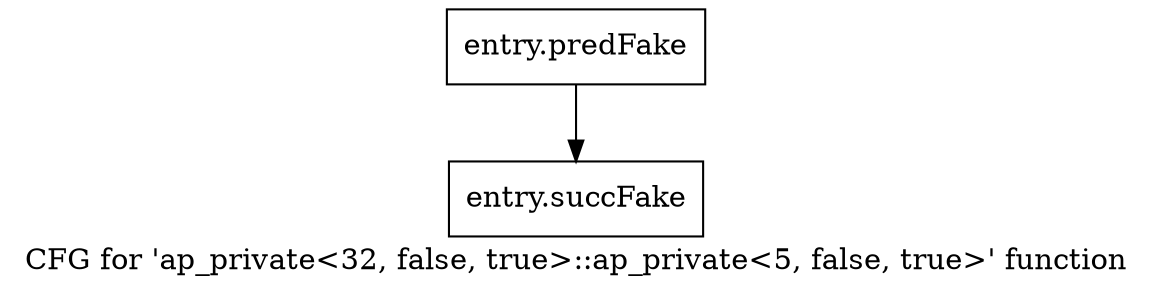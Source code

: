 digraph "CFG for 'ap_private\<32, false, true\>::ap_private\<5, false, true\>' function" {
	label="CFG for 'ap_private\<32, false, true\>::ap_private\<5, false, true\>' function";

	Node0x58ea650 [shape=record,filename="",linenumber="",label="{entry.predFake}"];
	Node0x58ea650 -> Node0x5ae2890[ callList="" memoryops="" filename="/home/omerfaruk/tools/Xilinx/Vitis_HLS/2023.2/include/etc/ap_private.h" execusionnum="2"];
	Node0x5ae2890 [shape=record,filename="/home/omerfaruk/tools/Xilinx/Vitis_HLS/2023.2/include/etc/ap_private.h",linenumber="1700",label="{entry.succFake}"];
}
